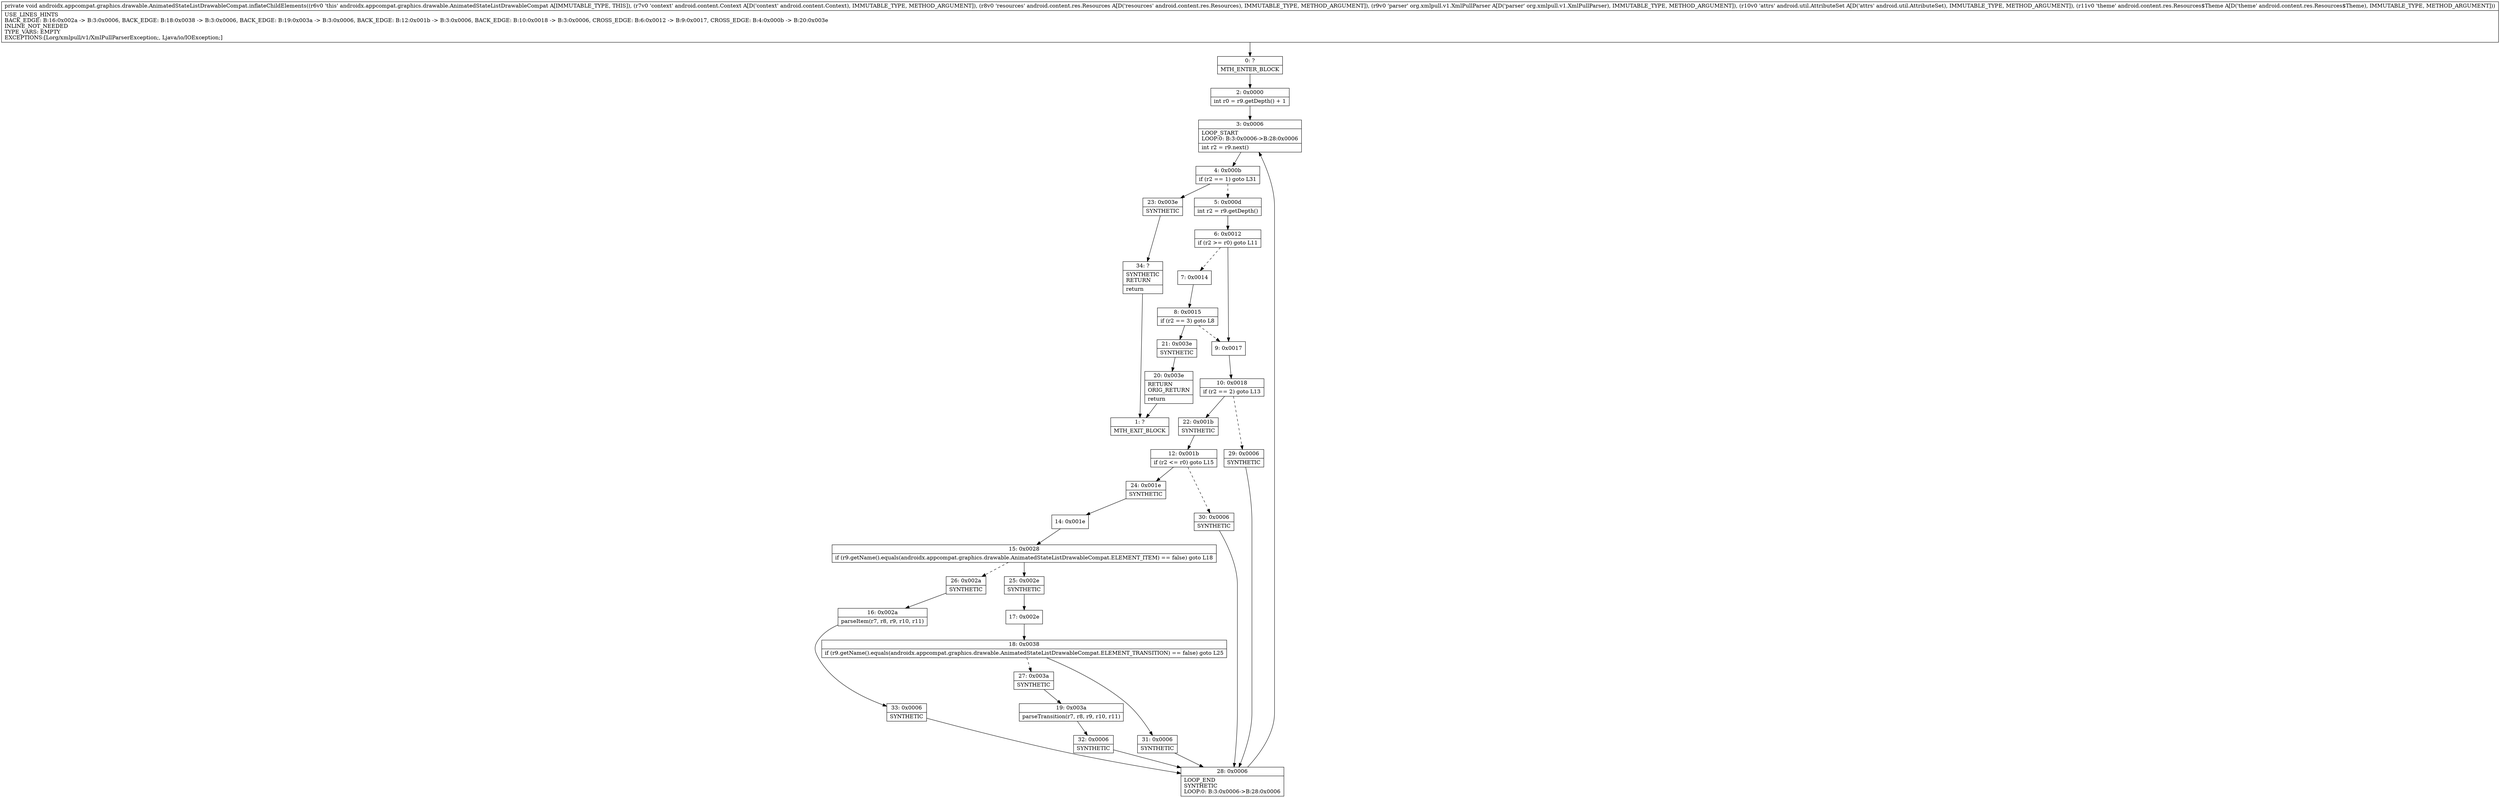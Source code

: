 digraph "CFG forandroidx.appcompat.graphics.drawable.AnimatedStateListDrawableCompat.inflateChildElements(Landroid\/content\/Context;Landroid\/content\/res\/Resources;Lorg\/xmlpull\/v1\/XmlPullParser;Landroid\/util\/AttributeSet;Landroid\/content\/res\/Resources$Theme;)V" {
Node_0 [shape=record,label="{0\:\ ?|MTH_ENTER_BLOCK\l}"];
Node_2 [shape=record,label="{2\:\ 0x0000|int r0 = r9.getDepth() + 1\l}"];
Node_3 [shape=record,label="{3\:\ 0x0006|LOOP_START\lLOOP:0: B:3:0x0006\-\>B:28:0x0006\l|int r2 = r9.next()\l}"];
Node_4 [shape=record,label="{4\:\ 0x000b|if (r2 == 1) goto L31\l}"];
Node_5 [shape=record,label="{5\:\ 0x000d|int r2 = r9.getDepth()\l}"];
Node_6 [shape=record,label="{6\:\ 0x0012|if (r2 \>= r0) goto L11\l}"];
Node_7 [shape=record,label="{7\:\ 0x0014}"];
Node_8 [shape=record,label="{8\:\ 0x0015|if (r2 == 3) goto L8\l}"];
Node_21 [shape=record,label="{21\:\ 0x003e|SYNTHETIC\l}"];
Node_20 [shape=record,label="{20\:\ 0x003e|RETURN\lORIG_RETURN\l|return\l}"];
Node_1 [shape=record,label="{1\:\ ?|MTH_EXIT_BLOCK\l}"];
Node_9 [shape=record,label="{9\:\ 0x0017}"];
Node_10 [shape=record,label="{10\:\ 0x0018|if (r2 == 2) goto L13\l}"];
Node_22 [shape=record,label="{22\:\ 0x001b|SYNTHETIC\l}"];
Node_12 [shape=record,label="{12\:\ 0x001b|if (r2 \<= r0) goto L15\l}"];
Node_24 [shape=record,label="{24\:\ 0x001e|SYNTHETIC\l}"];
Node_14 [shape=record,label="{14\:\ 0x001e}"];
Node_15 [shape=record,label="{15\:\ 0x0028|if (r9.getName().equals(androidx.appcompat.graphics.drawable.AnimatedStateListDrawableCompat.ELEMENT_ITEM) == false) goto L18\l}"];
Node_25 [shape=record,label="{25\:\ 0x002e|SYNTHETIC\l}"];
Node_17 [shape=record,label="{17\:\ 0x002e}"];
Node_18 [shape=record,label="{18\:\ 0x0038|if (r9.getName().equals(androidx.appcompat.graphics.drawable.AnimatedStateListDrawableCompat.ELEMENT_TRANSITION) == false) goto L25\l}"];
Node_27 [shape=record,label="{27\:\ 0x003a|SYNTHETIC\l}"];
Node_19 [shape=record,label="{19\:\ 0x003a|parseTransition(r7, r8, r9, r10, r11)\l}"];
Node_32 [shape=record,label="{32\:\ 0x0006|SYNTHETIC\l}"];
Node_28 [shape=record,label="{28\:\ 0x0006|LOOP_END\lSYNTHETIC\lLOOP:0: B:3:0x0006\-\>B:28:0x0006\l}"];
Node_31 [shape=record,label="{31\:\ 0x0006|SYNTHETIC\l}"];
Node_26 [shape=record,label="{26\:\ 0x002a|SYNTHETIC\l}"];
Node_16 [shape=record,label="{16\:\ 0x002a|parseItem(r7, r8, r9, r10, r11)\l}"];
Node_33 [shape=record,label="{33\:\ 0x0006|SYNTHETIC\l}"];
Node_30 [shape=record,label="{30\:\ 0x0006|SYNTHETIC\l}"];
Node_29 [shape=record,label="{29\:\ 0x0006|SYNTHETIC\l}"];
Node_23 [shape=record,label="{23\:\ 0x003e|SYNTHETIC\l}"];
Node_34 [shape=record,label="{34\:\ ?|SYNTHETIC\lRETURN\l|return\l}"];
MethodNode[shape=record,label="{private void androidx.appcompat.graphics.drawable.AnimatedStateListDrawableCompat.inflateChildElements((r6v0 'this' androidx.appcompat.graphics.drawable.AnimatedStateListDrawableCompat A[IMMUTABLE_TYPE, THIS]), (r7v0 'context' android.content.Context A[D('context' android.content.Context), IMMUTABLE_TYPE, METHOD_ARGUMENT]), (r8v0 'resources' android.content.res.Resources A[D('resources' android.content.res.Resources), IMMUTABLE_TYPE, METHOD_ARGUMENT]), (r9v0 'parser' org.xmlpull.v1.XmlPullParser A[D('parser' org.xmlpull.v1.XmlPullParser), IMMUTABLE_TYPE, METHOD_ARGUMENT]), (r10v0 'attrs' android.util.AttributeSet A[D('attrs' android.util.AttributeSet), IMMUTABLE_TYPE, METHOD_ARGUMENT]), (r11v0 'theme' android.content.res.Resources$Theme A[D('theme' android.content.res.Resources$Theme), IMMUTABLE_TYPE, METHOD_ARGUMENT]))  | USE_LINES_HINTS\lBACK_EDGE: B:16:0x002a \-\> B:3:0x0006, BACK_EDGE: B:18:0x0038 \-\> B:3:0x0006, BACK_EDGE: B:19:0x003a \-\> B:3:0x0006, BACK_EDGE: B:12:0x001b \-\> B:3:0x0006, BACK_EDGE: B:10:0x0018 \-\> B:3:0x0006, CROSS_EDGE: B:6:0x0012 \-\> B:9:0x0017, CROSS_EDGE: B:4:0x000b \-\> B:20:0x003e\lINLINE_NOT_NEEDED\lTYPE_VARS: EMPTY\lEXCEPTIONS:[Lorg\/xmlpull\/v1\/XmlPullParserException;, Ljava\/io\/IOException;]\l}"];
MethodNode -> Node_0;Node_0 -> Node_2;
Node_2 -> Node_3;
Node_3 -> Node_4;
Node_4 -> Node_5[style=dashed];
Node_4 -> Node_23;
Node_5 -> Node_6;
Node_6 -> Node_7[style=dashed];
Node_6 -> Node_9;
Node_7 -> Node_8;
Node_8 -> Node_9[style=dashed];
Node_8 -> Node_21;
Node_21 -> Node_20;
Node_20 -> Node_1;
Node_9 -> Node_10;
Node_10 -> Node_22;
Node_10 -> Node_29[style=dashed];
Node_22 -> Node_12;
Node_12 -> Node_24;
Node_12 -> Node_30[style=dashed];
Node_24 -> Node_14;
Node_14 -> Node_15;
Node_15 -> Node_25;
Node_15 -> Node_26[style=dashed];
Node_25 -> Node_17;
Node_17 -> Node_18;
Node_18 -> Node_27[style=dashed];
Node_18 -> Node_31;
Node_27 -> Node_19;
Node_19 -> Node_32;
Node_32 -> Node_28;
Node_28 -> Node_3;
Node_31 -> Node_28;
Node_26 -> Node_16;
Node_16 -> Node_33;
Node_33 -> Node_28;
Node_30 -> Node_28;
Node_29 -> Node_28;
Node_23 -> Node_34;
Node_34 -> Node_1;
}

